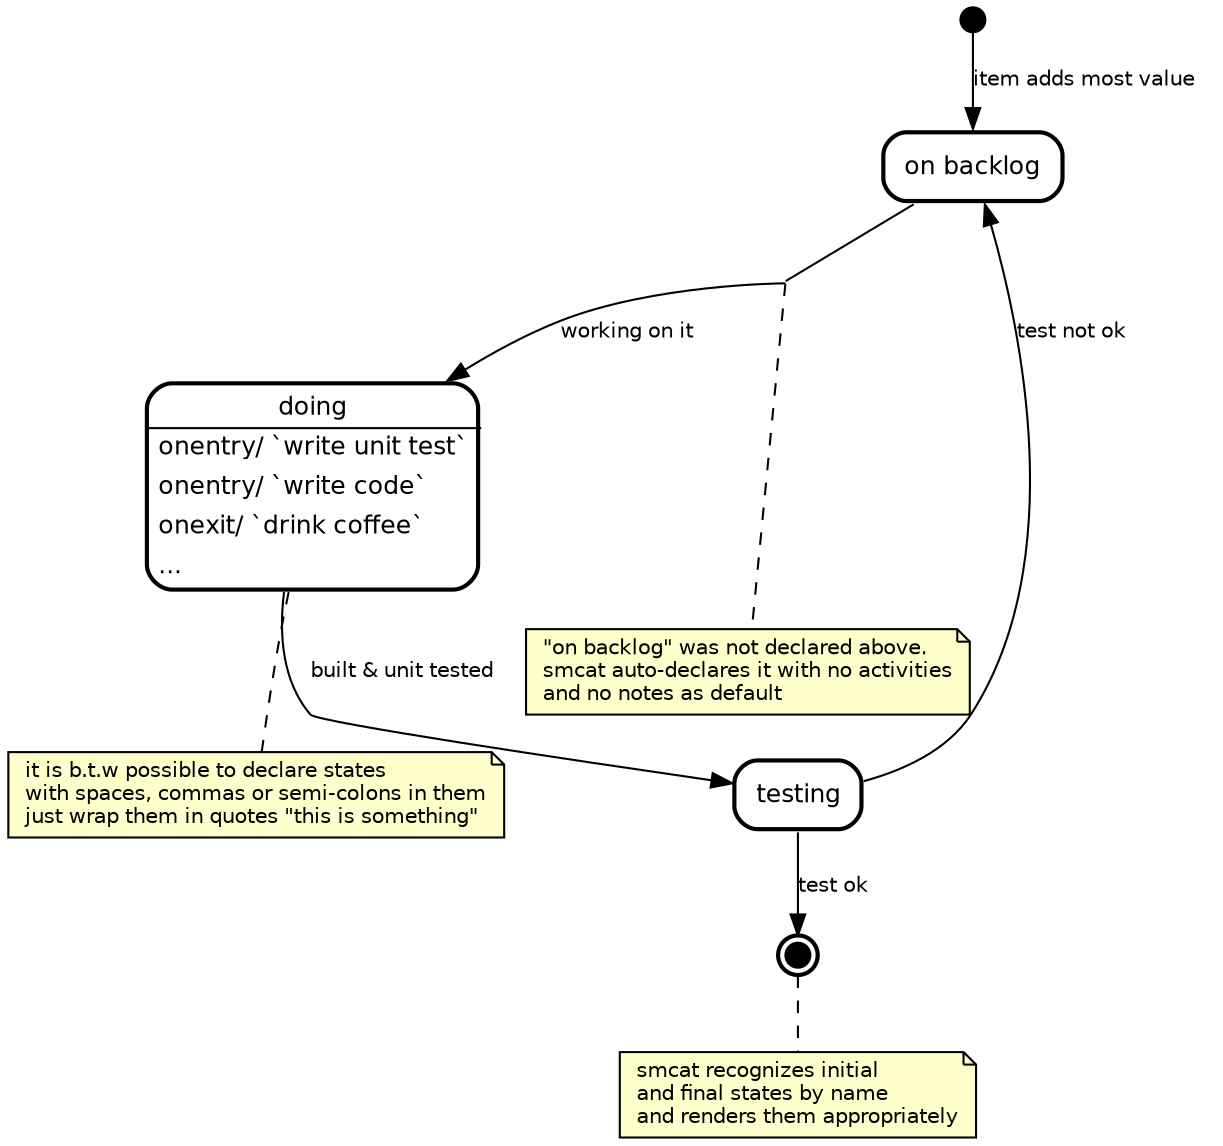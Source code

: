 digraph "state transitions" {
  pack=42 splines=true ordering=out compound=true overlap=scale K=0.9 epsilon=0.9 nodesep=0.2
  fontname="Helvetica" fontsize=12 penwidth=2.0
  
  node [shape=plaintext style=filled fillcolor=white fontname=Helvetica fontsize=12 penwidth=2.0]
  edge [fontname=Helvetica fontsize=10]

    "initial" [shape=circle style=filled fillcolor=black fixedsize=true height=0.15 label=""]
    "doing" [margin=0 label= < 
      <table align="center" cellborder="0" border="2" style="rounded" width="48">
        <tr><td width="48" cellpadding="2">doing</td></tr>
          <hr/>
          <tr><td align="left" cellpadding="2">onentry/ `write unit test`</td></tr>
          
          <tr><td align="left" cellpadding="2">onentry/ `write code`</td></tr>
          
          <tr><td align="left" cellpadding="2">onexit/ `drink coffee`</td></tr>
          
          <tr><td align="left" cellpadding="2">...</td></tr>
      </table>
    >]
    "on backlog" [margin=0 label= < 
      <table align="center" cellborder="0" border="2" style="rounded" width="48">
        <tr><td width="48" cellpadding="7">on backlog</td></tr>
      </table>
    >]
    "testing" [margin=0 label= < 
      <table align="center" cellborder="0" border="2" style="rounded" width="48">
        <tr><td width="48" cellpadding="7">testing</td></tr>
      </table>
    >]
    "final" [shape=circle style=filled fillcolor=black fixedsize=true height=0.15 peripheries=2 label=""]
      "note_doing" [label="it is b.t.w possible to declare states\lwith spaces, commas or semi-colons in them\ljust wrap them in quotes \"this is something\"\l" shape=note fontsize=10 fillcolor="#ffffcc" penwidth=1.0]
      "doing" -> "note_doing" [style=dashed arrowtail=none arrowhead=none]
      "note_final" [label="smcat recognizes initial\land final states by name\land renders them appropriately\l" shape=note fontsize=10 fillcolor="#ffffcc" penwidth=1.0]
      "final" -> "note_final" [style=dashed arrowtail=none arrowhead=none]

    "initial" -> "on backlog" [label="item adds most value   \l"]
      "i_note_tr_on backlog_doing_2" [shape=point style=invis margin=0 width=0 height=0 fixedsize=true]
      "on backlog" -> "i_note_tr_on backlog_doing_2" [arrowhead=none]
      "i_note_tr_on backlog_doing_2" -> "doing" [label="working on it   \l"]
      "i_note_tr_on backlog_doing_2" -> "note_tr_on backlog_doing_2" [style=dashed arrowtail=none arrowhead=none weight=0]
      "note_tr_on backlog_doing_2" [label="\"on backlog\" was not declared above.\lsmcat auto-declares it with no activities\land no notes as default\l" shape=note fontsize=10 fillcolor="#ffffcc" penwidth=1.0]
    "doing" -> "testing" [label="built & unit tested   \l"]
    "testing" -> "on backlog" [label="test not ok   \l"]
    "testing" -> "final" [label="test ok   \l"]
}
